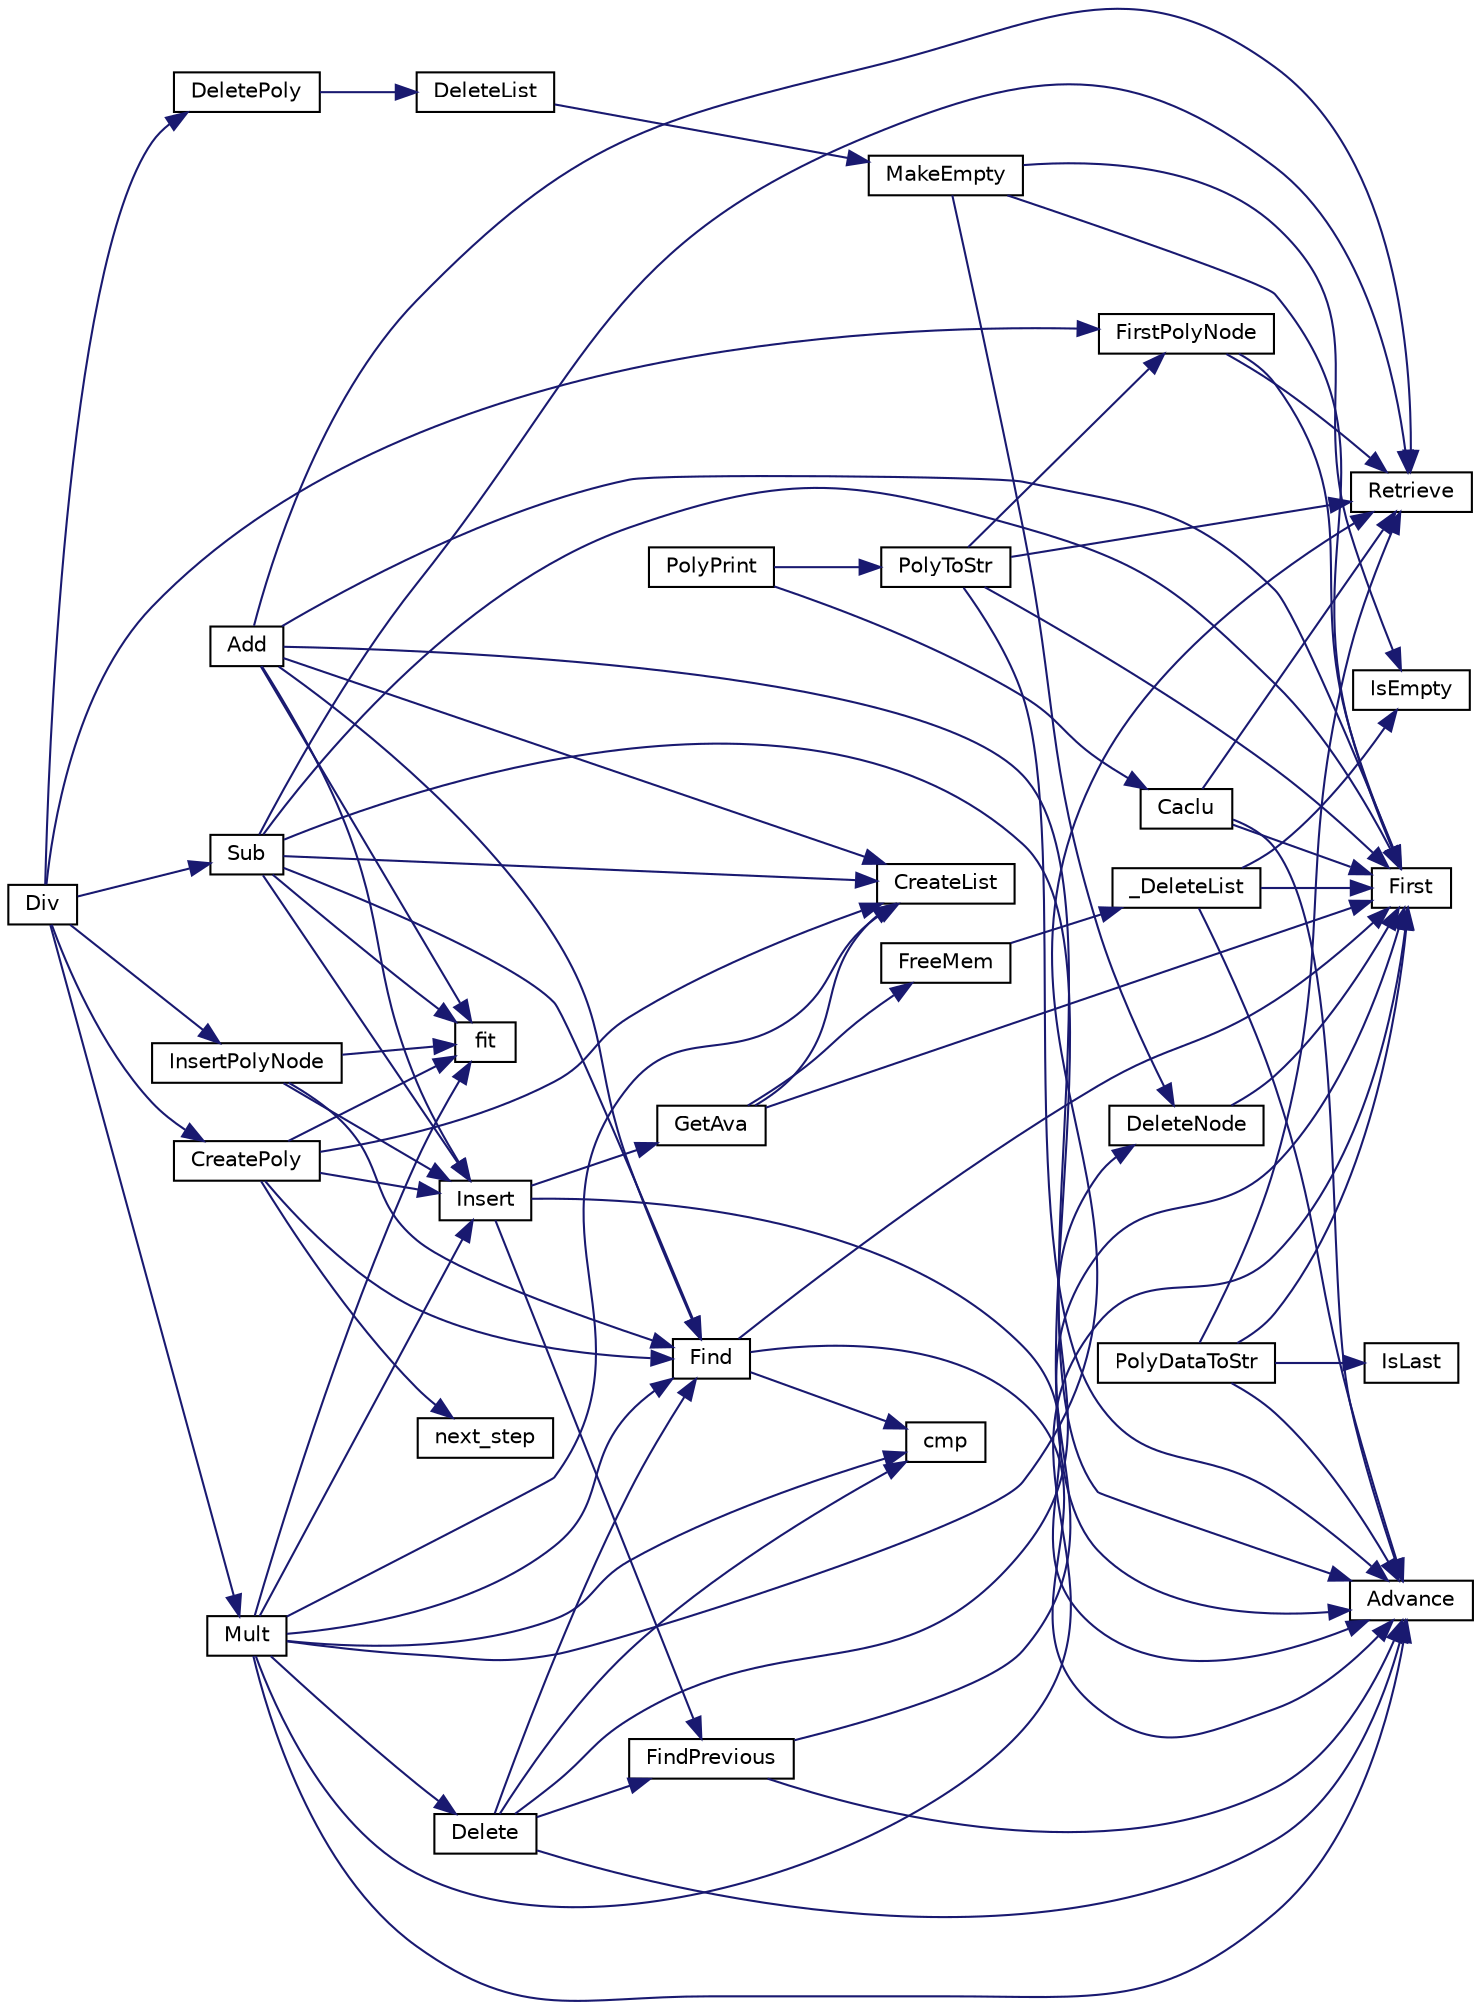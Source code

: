 digraph "main"
{
  edge [fontname="Helvetica",fontsize="10",labelfontname="Helvetica",labelfontsize="10"];
  node [fontname="Helvetica",fontsize="10",shape=record];
  rankdir="LR";
  Node1 [label="CreatePoly",height=0.2,width=0.4,color="black", fillcolor="white", style="filled",URL="$polynomial_8c.html#a23092c008e7553d29f1b5b2885f8f96a"];
  Node1 -> Node2 [color="midnightblue",fontsize="10",style="solid"];
  Node2 [label="CreateList",height=0.2,width=0.4,color="black", fillcolor="white", style="filled",URL="$list_8c.html#ae16c2e7ba68c904ae8d7479c51d1b826"];
  Node1 -> Node3 [color="midnightblue",fontsize="10",style="solid"];
  Node3 [label="next_step",height=0.2,width=0.4,color="black", fillcolor="white", style="filled",URL="$polynomial_8c.html#a4b2e1b1ecf36a733389e6157b4a2dccb"];
  Node1 -> Node4 [color="midnightblue",fontsize="10",style="solid"];
  Node4 [label="Insert",height=0.2,width=0.4,color="black", fillcolor="white", style="filled",URL="$list_8c.html#ad59bb0d25702ae09950c1853e82a4ce0"];
  Node4 -> Node5 [color="midnightblue",fontsize="10",style="solid"];
  Node5 [label="FindPrevious",height=0.2,width=0.4,color="black", fillcolor="white", style="filled",URL="$list_8c.html#a48fd2501a0cc091b73ab9c688b8febac"];
  Node5 -> Node6 [color="midnightblue",fontsize="10",style="solid"];
  Node6 [label="First",height=0.2,width=0.4,color="black", fillcolor="white", style="filled",URL="$list_8c.html#aa85d83a3915f98b5dd0f5bd3c817806c"];
  Node5 -> Node7 [color="midnightblue",fontsize="10",style="solid"];
  Node7 [label="Advance",height=0.2,width=0.4,color="black", fillcolor="white", style="filled",URL="$list_8c.html#a089da638efdc2011464878c4e0601d2e"];
  Node4 -> Node8 [color="midnightblue",fontsize="10",style="solid"];
  Node8 [label="GetAva",height=0.2,width=0.4,color="black", fillcolor="white", style="filled",URL="$list_8c.html#a03ffaff37e6d5d4d87f1e375283da621"];
  Node8 -> Node2 [color="midnightblue",fontsize="10",style="solid"];
  Node8 -> Node9 [color="midnightblue",fontsize="10",style="solid"];
  Node9 [label="FreeMem",height=0.2,width=0.4,color="black", fillcolor="white", style="filled",URL="$list_8c.html#ac6b07b797082ecbbcf8407ae1fc4a64b"];
  Node9 -> Node10 [color="midnightblue",fontsize="10",style="solid"];
  Node10 [label="_DeleteList",height=0.2,width=0.4,color="black", fillcolor="white", style="filled",URL="$list_8c.html#a4b29bcc16d51229022676322d66dcdb0"];
  Node10 -> Node6 [color="midnightblue",fontsize="10",style="solid"];
  Node10 -> Node11 [color="midnightblue",fontsize="10",style="solid"];
  Node11 [label="IsEmpty",height=0.2,width=0.4,color="black", fillcolor="white", style="filled",URL="$list_8c.html#a2a73fb3d70e2f78ec4fe06597820cf86"];
  Node10 -> Node7 [color="midnightblue",fontsize="10",style="solid"];
  Node8 -> Node6 [color="midnightblue",fontsize="10",style="solid"];
  Node4 -> Node7 [color="midnightblue",fontsize="10",style="solid"];
  Node1 -> Node12 [color="midnightblue",fontsize="10",style="solid"];
  Node12 [label="Find",height=0.2,width=0.4,color="black", fillcolor="white", style="filled",URL="$list_8c.html#ad644ab7ac2853eb48e01eebf2d786cd4"];
  Node12 -> Node6 [color="midnightblue",fontsize="10",style="solid"];
  Node12 -> Node13 [color="midnightblue",fontsize="10",style="solid"];
  Node13 [label="cmp",height=0.2,width=0.4,color="black", fillcolor="white", style="filled",URL="$polynomial_8c.html#ae04632671adc64d457588b29166d6fff"];
  Node12 -> Node7 [color="midnightblue",fontsize="10",style="solid"];
  Node1 -> Node14 [color="midnightblue",fontsize="10",style="solid"];
  Node14 [label="fit",height=0.2,width=0.4,color="black", fillcolor="white", style="filled",URL="$polynomial_8c.html#a13449c2445607b73e738575ecc46f509"];
  Node15 [label="PolyPrint",height=0.2,width=0.4,color="black", fillcolor="white", style="filled",URL="$polymain_8c.html#a0d20d90fa29b5a02d2e5b2fab4b7686b"];
  Node15 -> Node16 [color="midnightblue",fontsize="10",style="solid"];
  Node16 [label="PolyToStr",height=0.2,width=0.4,color="black", fillcolor="white", style="filled",URL="$polynomial_8c.html#a0b8574e18bc83e067a375715c132875e"];
  Node16 -> Node17 [color="midnightblue",fontsize="10",style="solid"];
  Node17 [label="FirstPolyNode",height=0.2,width=0.4,color="black", fillcolor="white", style="filled",URL="$polynomial_8c.html#a68ae2e5524963abed789dee12f4d1715"];
  Node17 -> Node18 [color="midnightblue",fontsize="10",style="solid"];
  Node18 [label="Retrieve",height=0.2,width=0.4,color="black", fillcolor="white", style="filled",URL="$list_8c.html#aaec2e5c463ce0b431811f0e8630d543b"];
  Node17 -> Node6 [color="midnightblue",fontsize="10",style="solid"];
  Node16 -> Node6 [color="midnightblue",fontsize="10",style="solid"];
  Node16 -> Node7 [color="midnightblue",fontsize="10",style="solid"];
  Node16 -> Node18 [color="midnightblue",fontsize="10",style="solid"];
  Node15 -> Node19 [color="midnightblue",fontsize="10",style="solid"];
  Node19 [label="Caclu",height=0.2,width=0.4,color="black", fillcolor="white", style="filled",URL="$polynomial_8c.html#a8c1636e96245f6756817135d352e48a7"];
  Node19 -> Node6 [color="midnightblue",fontsize="10",style="solid"];
  Node19 -> Node7 [color="midnightblue",fontsize="10",style="solid"];
  Node19 -> Node18 [color="midnightblue",fontsize="10",style="solid"];
  Node20 [label="Add",height=0.2,width=0.4,color="black", fillcolor="white", style="filled",URL="$polynomial_8c.html#a613cb0568e70c0a927091e342d2d8a4c"];
  Node20 -> Node2 [color="midnightblue",fontsize="10",style="solid"];
  Node20 -> Node6 [color="midnightblue",fontsize="10",style="solid"];
  Node20 -> Node18 [color="midnightblue",fontsize="10",style="solid"];
  Node20 -> Node7 [color="midnightblue",fontsize="10",style="solid"];
  Node20 -> Node4 [color="midnightblue",fontsize="10",style="solid"];
  Node20 -> Node12 [color="midnightblue",fontsize="10",style="solid"];
  Node20 -> Node14 [color="midnightblue",fontsize="10",style="solid"];
  Node21 [label="Sub",height=0.2,width=0.4,color="black", fillcolor="white", style="filled",URL="$polynomial_8c.html#a10f70c7d56a27867c051a5279fbca12f"];
  Node21 -> Node2 [color="midnightblue",fontsize="10",style="solid"];
  Node21 -> Node6 [color="midnightblue",fontsize="10",style="solid"];
  Node21 -> Node18 [color="midnightblue",fontsize="10",style="solid"];
  Node21 -> Node7 [color="midnightblue",fontsize="10",style="solid"];
  Node21 -> Node4 [color="midnightblue",fontsize="10",style="solid"];
  Node21 -> Node12 [color="midnightblue",fontsize="10",style="solid"];
  Node21 -> Node14 [color="midnightblue",fontsize="10",style="solid"];
  Node22 [label="Mult",height=0.2,width=0.4,color="black", fillcolor="white", style="filled",URL="$polynomial_8c.html#adc422837211607caa81cee85ca151627"];
  Node22 -> Node2 [color="midnightblue",fontsize="10",style="solid"];
  Node22 -> Node6 [color="midnightblue",fontsize="10",style="solid"];
  Node22 -> Node18 [color="midnightblue",fontsize="10",style="solid"];
  Node22 -> Node12 [color="midnightblue",fontsize="10",style="solid"];
  Node22 -> Node13 [color="midnightblue",fontsize="10",style="solid"];
  Node22 -> Node4 [color="midnightblue",fontsize="10",style="solid"];
  Node22 -> Node14 [color="midnightblue",fontsize="10",style="solid"];
  Node22 -> Node23 [color="midnightblue",fontsize="10",style="solid"];
  Node23 [label="Delete",height=0.2,width=0.4,color="black", fillcolor="white", style="filled",URL="$list_8c.html#ad7e6ca7e50cb4d8a3143db14e858a259"];
  Node23 -> Node12 [color="midnightblue",fontsize="10",style="solid"];
  Node23 -> Node13 [color="midnightblue",fontsize="10",style="solid"];
  Node23 -> Node5 [color="midnightblue",fontsize="10",style="solid"];
  Node23 -> Node7 [color="midnightblue",fontsize="10",style="solid"];
  Node23 -> Node24 [color="midnightblue",fontsize="10",style="solid"];
  Node24 [label="DeleteNode",height=0.2,width=0.4,color="black", fillcolor="white", style="filled",URL="$list_8c.html#a389e980a75a835c8383704b36d6a5a77"];
  Node24 -> Node6 [color="midnightblue",fontsize="10",style="solid"];
  Node22 -> Node7 [color="midnightblue",fontsize="10",style="solid"];
  Node25 [label="Div",height=0.2,width=0.4,color="black", fillcolor="white", style="filled",URL="$polynomial_8c.html#aa9b93dc5b6fa58c3e3d6b3e628412c3f"];
  Node25 -> Node1 [color="midnightblue",fontsize="10",style="solid"];
  Node25 -> Node17 [color="midnightblue",fontsize="10",style="solid"];
  Node25 -> Node26 [color="midnightblue",fontsize="10",style="solid"];
  Node26 [label="InsertPolyNode",height=0.2,width=0.4,color="black", fillcolor="white", style="filled",URL="$polynomial_8c.html#af4181dbfaac524ade60ed482d5937667"];
  Node26 -> Node4 [color="midnightblue",fontsize="10",style="solid"];
  Node26 -> Node12 [color="midnightblue",fontsize="10",style="solid"];
  Node26 -> Node14 [color="midnightblue",fontsize="10",style="solid"];
  Node25 -> Node22 [color="midnightblue",fontsize="10",style="solid"];
  Node25 -> Node21 [color="midnightblue",fontsize="10",style="solid"];
  Node25 -> Node27 [color="midnightblue",fontsize="10",style="solid"];
  Node27 [label="DeletePoly",height=0.2,width=0.4,color="black", fillcolor="white", style="filled",URL="$polynomial_8c.html#ad7f5ed633cf72a03e61abac74bda2b4c"];
  Node27 -> Node28 [color="midnightblue",fontsize="10",style="solid"];
  Node28 [label="DeleteList",height=0.2,width=0.4,color="black", fillcolor="white", style="filled",URL="$list_8c.html#a6ecd8195c2562fd3d1eefd4edb37ed76"];
  Node28 -> Node29 [color="midnightblue",fontsize="10",style="solid"];
  Node29 [label="MakeEmpty",height=0.2,width=0.4,color="black", fillcolor="white", style="filled",URL="$list_8c.html#a2b25afb18f70a5850e84b05b78295bf1"];
  Node29 -> Node11 [color="midnightblue",fontsize="10",style="solid"];
  Node29 -> Node6 [color="midnightblue",fontsize="10",style="solid"];
  Node29 -> Node24 [color="midnightblue",fontsize="10",style="solid"];
  Node30 [label="PolyDataToStr",height=0.2,width=0.4,color="black", fillcolor="white", style="filled",URL="$polynomial_8c.html#ad34960f8e852994eac99cee5c3ddf8ca"];
  Node30 -> Node6 [color="midnightblue",fontsize="10",style="solid"];
  Node30 -> Node7 [color="midnightblue",fontsize="10",style="solid"];
  Node30 -> Node18 [color="midnightblue",fontsize="10",style="solid"];
  Node30 -> Node31 [color="midnightblue",fontsize="10",style="solid"];
  Node31 [label="IsLast",height=0.2,width=0.4,color="black", fillcolor="white", style="filled",URL="$list_8c.html#a2fd1e0d09e4357f807e7030bdfe4c855"];
}
